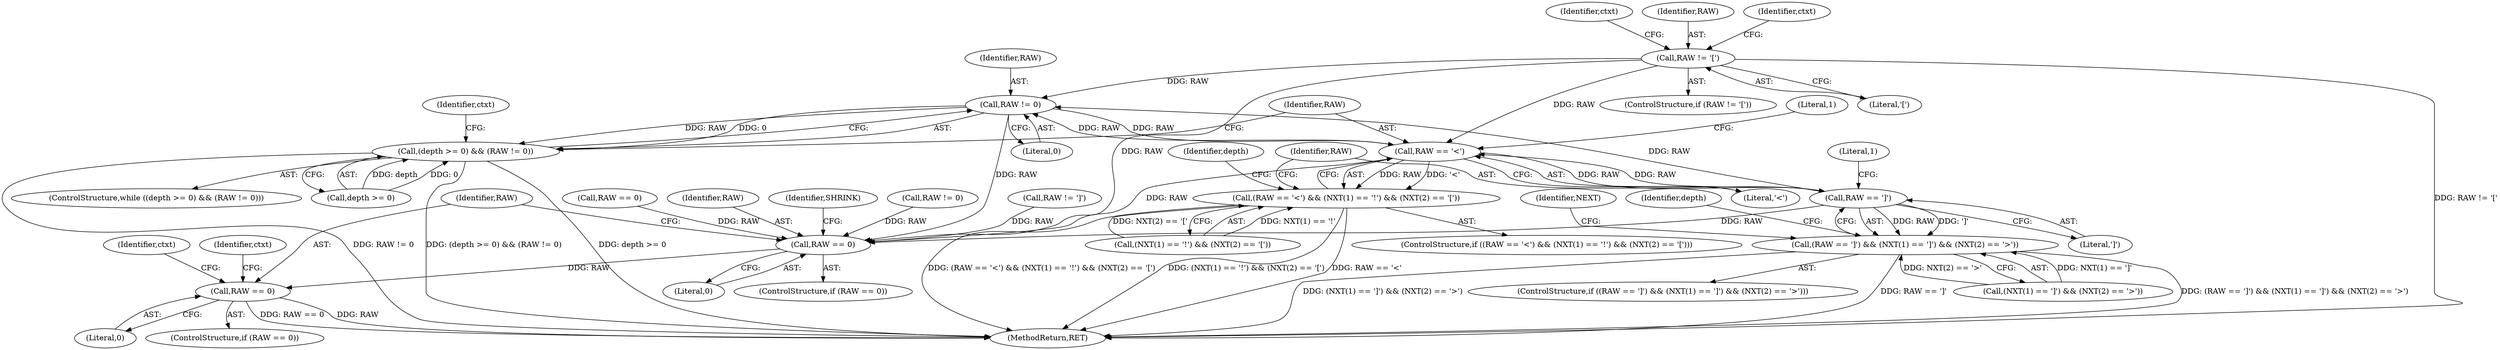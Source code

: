 digraph "1_Chrome_d0947db40187f4708c58e64cbd6013faf9eddeed_10@del" {
"1000423" [label="(Call,RAW != 0)"];
"1000335" [label="(Call,RAW != '[')"];
"1000449" [label="(Call,RAW == ']')"];
"1000429" [label="(Call,RAW == '<')"];
"1000423" [label="(Call,RAW != 0)"];
"1000419" [label="(Call,(depth >= 0) && (RAW != 0))"];
"1000520" [label="(Call,RAW == 0)"];
"1000525" [label="(Call,RAW == 0)"];
"1000428" [label="(Call,(RAW == '<') && (NXT(1) == '!') && (NXT(2) == '['))"];
"1000448" [label="(Call,(RAW == ']') && (NXT(1) == ']') && (NXT(2) == '>'))"];
"1000527" [label="(Literal,0)"];
"1000424" [label="(Identifier,RAW)"];
"1000523" [label="(Identifier,SHRINK)"];
"1000428" [label="(Call,(RAW == '<') && (NXT(1) == '!') && (NXT(2) == '['))"];
"1000190" [label="(Call,RAW != 0)"];
"1000427" [label="(ControlStructure,if ((RAW == '<') && (NXT(1) == '!') && (NXT(2) == '[')))"];
"1000449" [label="(Call,RAW == ']')"];
"1000432" [label="(Call,(NXT(1) == '!') && (NXT(2) == '['))"];
"1000423" [label="(Call,RAW != 0)"];
"1000450" [label="(Identifier,RAW)"];
"1000425" [label="(Literal,0)"];
"1000474" [label="(Identifier,ctxt)"];
"1000455" [label="(Literal,1)"];
"1000452" [label="(Call,(NXT(1) == ']') && (NXT(2) == '>'))"];
"1000530" [label="(Identifier,ctxt)"];
"1000419" [label="(Call,(depth >= 0) && (RAW != 0))"];
"1000525" [label="(Call,RAW == 0)"];
"1000443" [label="(Identifier,depth)"];
"1000470" [label="(Identifier,NEXT)"];
"1000435" [label="(Literal,1)"];
"1000539" [label="(Identifier,ctxt)"];
"1000447" [label="(ControlStructure,if ((RAW == ']') && (NXT(1) == ']') && (NXT(2) == '>')))"];
"1000418" [label="(ControlStructure,while ((depth >= 0) && (RAW != 0)))"];
"1000520" [label="(Call,RAW == 0)"];
"1000340" [label="(Identifier,ctxt)"];
"1000335" [label="(Call,RAW != '[')"];
"1000519" [label="(ControlStructure,if (RAW == 0))"];
"1000522" [label="(Literal,0)"];
"1000552" [label="(MethodReturn,RET)"];
"1000524" [label="(ControlStructure,if (RAW == 0))"];
"1000465" [label="(Identifier,depth)"];
"1000334" [label="(ControlStructure,if (RAW != '['))"];
"1000194" [label="(Call,RAW != ']')"];
"1000336" [label="(Identifier,RAW)"];
"1000448" [label="(Call,(RAW == ']') && (NXT(1) == ']') && (NXT(2) == '>'))"];
"1000430" [label="(Identifier,RAW)"];
"1000420" [label="(Call,depth >= 0)"];
"1000431" [label="(Literal,'<')"];
"1000337" [label="(Literal,'[')"];
"1000255" [label="(Call,RAW == 0)"];
"1000451" [label="(Literal,']')"];
"1000521" [label="(Identifier,RAW)"];
"1000429" [label="(Call,RAW == '<')"];
"1000349" [label="(Identifier,ctxt)"];
"1000526" [label="(Identifier,RAW)"];
"1000423" -> "1000419"  [label="AST: "];
"1000423" -> "1000425"  [label="CFG: "];
"1000424" -> "1000423"  [label="AST: "];
"1000425" -> "1000423"  [label="AST: "];
"1000419" -> "1000423"  [label="CFG: "];
"1000423" -> "1000419"  [label="DDG: RAW"];
"1000423" -> "1000419"  [label="DDG: 0"];
"1000335" -> "1000423"  [label="DDG: RAW"];
"1000449" -> "1000423"  [label="DDG: RAW"];
"1000429" -> "1000423"  [label="DDG: RAW"];
"1000423" -> "1000429"  [label="DDG: RAW"];
"1000423" -> "1000520"  [label="DDG: RAW"];
"1000335" -> "1000334"  [label="AST: "];
"1000335" -> "1000337"  [label="CFG: "];
"1000336" -> "1000335"  [label="AST: "];
"1000337" -> "1000335"  [label="AST: "];
"1000340" -> "1000335"  [label="CFG: "];
"1000349" -> "1000335"  [label="CFG: "];
"1000335" -> "1000552"  [label="DDG: RAW != '['"];
"1000335" -> "1000429"  [label="DDG: RAW"];
"1000335" -> "1000520"  [label="DDG: RAW"];
"1000449" -> "1000448"  [label="AST: "];
"1000449" -> "1000451"  [label="CFG: "];
"1000450" -> "1000449"  [label="AST: "];
"1000451" -> "1000449"  [label="AST: "];
"1000455" -> "1000449"  [label="CFG: "];
"1000448" -> "1000449"  [label="CFG: "];
"1000449" -> "1000429"  [label="DDG: RAW"];
"1000449" -> "1000448"  [label="DDG: RAW"];
"1000449" -> "1000448"  [label="DDG: ']'"];
"1000429" -> "1000449"  [label="DDG: RAW"];
"1000449" -> "1000520"  [label="DDG: RAW"];
"1000429" -> "1000428"  [label="AST: "];
"1000429" -> "1000431"  [label="CFG: "];
"1000430" -> "1000429"  [label="AST: "];
"1000431" -> "1000429"  [label="AST: "];
"1000435" -> "1000429"  [label="CFG: "];
"1000428" -> "1000429"  [label="CFG: "];
"1000429" -> "1000428"  [label="DDG: RAW"];
"1000429" -> "1000428"  [label="DDG: '<'"];
"1000429" -> "1000520"  [label="DDG: RAW"];
"1000419" -> "1000418"  [label="AST: "];
"1000419" -> "1000420"  [label="CFG: "];
"1000420" -> "1000419"  [label="AST: "];
"1000430" -> "1000419"  [label="CFG: "];
"1000474" -> "1000419"  [label="CFG: "];
"1000419" -> "1000552"  [label="DDG: depth >= 0"];
"1000419" -> "1000552"  [label="DDG: RAW != 0"];
"1000419" -> "1000552"  [label="DDG: (depth >= 0) && (RAW != 0)"];
"1000420" -> "1000419"  [label="DDG: depth"];
"1000420" -> "1000419"  [label="DDG: 0"];
"1000520" -> "1000519"  [label="AST: "];
"1000520" -> "1000522"  [label="CFG: "];
"1000521" -> "1000520"  [label="AST: "];
"1000522" -> "1000520"  [label="AST: "];
"1000523" -> "1000520"  [label="CFG: "];
"1000526" -> "1000520"  [label="CFG: "];
"1000194" -> "1000520"  [label="DDG: RAW"];
"1000190" -> "1000520"  [label="DDG: RAW"];
"1000255" -> "1000520"  [label="DDG: RAW"];
"1000520" -> "1000525"  [label="DDG: RAW"];
"1000525" -> "1000524"  [label="AST: "];
"1000525" -> "1000527"  [label="CFG: "];
"1000526" -> "1000525"  [label="AST: "];
"1000527" -> "1000525"  [label="AST: "];
"1000530" -> "1000525"  [label="CFG: "];
"1000539" -> "1000525"  [label="CFG: "];
"1000525" -> "1000552"  [label="DDG: RAW == 0"];
"1000525" -> "1000552"  [label="DDG: RAW"];
"1000428" -> "1000427"  [label="AST: "];
"1000428" -> "1000432"  [label="CFG: "];
"1000432" -> "1000428"  [label="AST: "];
"1000443" -> "1000428"  [label="CFG: "];
"1000450" -> "1000428"  [label="CFG: "];
"1000428" -> "1000552"  [label="DDG: (RAW == '<') && (NXT(1) == '!') && (NXT(2) == '[')"];
"1000428" -> "1000552"  [label="DDG: (NXT(1) == '!') && (NXT(2) == '[')"];
"1000428" -> "1000552"  [label="DDG: RAW == '<'"];
"1000432" -> "1000428"  [label="DDG: NXT(1) == '!'"];
"1000432" -> "1000428"  [label="DDG: NXT(2) == '['"];
"1000448" -> "1000447"  [label="AST: "];
"1000448" -> "1000452"  [label="CFG: "];
"1000452" -> "1000448"  [label="AST: "];
"1000465" -> "1000448"  [label="CFG: "];
"1000470" -> "1000448"  [label="CFG: "];
"1000448" -> "1000552"  [label="DDG: (NXT(1) == ']') && (NXT(2) == '>')"];
"1000448" -> "1000552"  [label="DDG: RAW == ']'"];
"1000448" -> "1000552"  [label="DDG: (RAW == ']') && (NXT(1) == ']') && (NXT(2) == '>')"];
"1000452" -> "1000448"  [label="DDG: NXT(1) == ']'"];
"1000452" -> "1000448"  [label="DDG: NXT(2) == '>'"];
}
